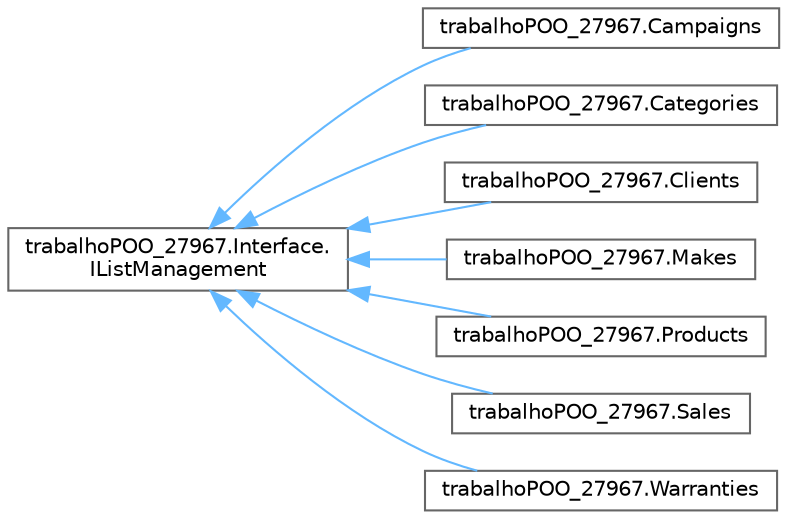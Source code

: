 digraph "Graphical Class Hierarchy"
{
 // LATEX_PDF_SIZE
  bgcolor="transparent";
  edge [fontname=Helvetica,fontsize=10,labelfontname=Helvetica,labelfontsize=10];
  node [fontname=Helvetica,fontsize=10,shape=box,height=0.2,width=0.4];
  rankdir="LR";
  Node0 [id="Node000000",label="trabalhoPOO_27967.Interface.\lIListManagement",height=0.2,width=0.4,color="grey40", fillcolor="white", style="filled",URL="$interfacetrabalho_p_o_o__27967_1_1_interface_1_1_i_list_management.html",tooltip=" "];
  Node0 -> Node1 [id="edge9_Node000000_Node000001",dir="back",color="steelblue1",style="solid",tooltip=" "];
  Node1 [id="Node000001",label="trabalhoPOO_27967.Campaigns",height=0.2,width=0.4,color="grey40", fillcolor="white", style="filled",URL="$classtrabalho_p_o_o__27967_1_1_campaigns.html",tooltip="Purpose:This file has the definition and methods to work with the plurality of Campaign...."];
  Node0 -> Node2 [id="edge10_Node000000_Node000002",dir="back",color="steelblue1",style="solid",tooltip=" "];
  Node2 [id="Node000002",label="trabalhoPOO_27967.Categories",height=0.2,width=0.4,color="grey40", fillcolor="white", style="filled",URL="$classtrabalho_p_o_o__27967_1_1_categories.html",tooltip="Purpose:This file has the definition and methods to work with the plurality of Category...."];
  Node0 -> Node3 [id="edge11_Node000000_Node000003",dir="back",color="steelblue1",style="solid",tooltip=" "];
  Node3 [id="Node000003",label="trabalhoPOO_27967.Clients",height=0.2,width=0.4,color="grey40", fillcolor="white", style="filled",URL="$classtrabalho_p_o_o__27967_1_1_clients.html",tooltip="Purpose: Class with the definition and methods to manage a list of clients. Created by: Jose Alves a2..."];
  Node0 -> Node4 [id="edge12_Node000000_Node000004",dir="back",color="steelblue1",style="solid",tooltip=" "];
  Node4 [id="Node000004",label="trabalhoPOO_27967.Makes",height=0.2,width=0.4,color="grey40", fillcolor="white", style="filled",URL="$classtrabalho_p_o_o__27967_1_1_makes.html",tooltip="Purpose:This file has the definition and methods to work with the plurality of Make...."];
  Node0 -> Node5 [id="edge13_Node000000_Node000005",dir="back",color="steelblue1",style="solid",tooltip=" "];
  Node5 [id="Node000005",label="trabalhoPOO_27967.Products",height=0.2,width=0.4,color="grey40", fillcolor="white", style="filled",URL="$classtrabalho_p_o_o__27967_1_1_products.html",tooltip="Purpose: Class to manage a group of more than one product. Created by: Jose Alves a27967 Created on: ..."];
  Node0 -> Node6 [id="edge14_Node000000_Node000006",dir="back",color="steelblue1",style="solid",tooltip=" "];
  Node6 [id="Node000006",label="trabalhoPOO_27967.Sales",height=0.2,width=0.4,color="grey40", fillcolor="white", style="filled",URL="$classtrabalho_p_o_o__27967_1_1_sales.html",tooltip="Purpose: Class with the agregation of sales of a store. Created by: Jose Alves a27967 Created on: 11/..."];
  Node0 -> Node7 [id="edge15_Node000000_Node000007",dir="back",color="steelblue1",style="solid",tooltip=" "];
  Node7 [id="Node000007",label="trabalhoPOO_27967.Warranties",height=0.2,width=0.4,color="grey40", fillcolor="white", style="filled",URL="$classtrabalho_p_o_o__27967_1_1_warranties.html",tooltip="Purpose:This file has the definition and methods to work with the plurality of Warranty...."];
}

